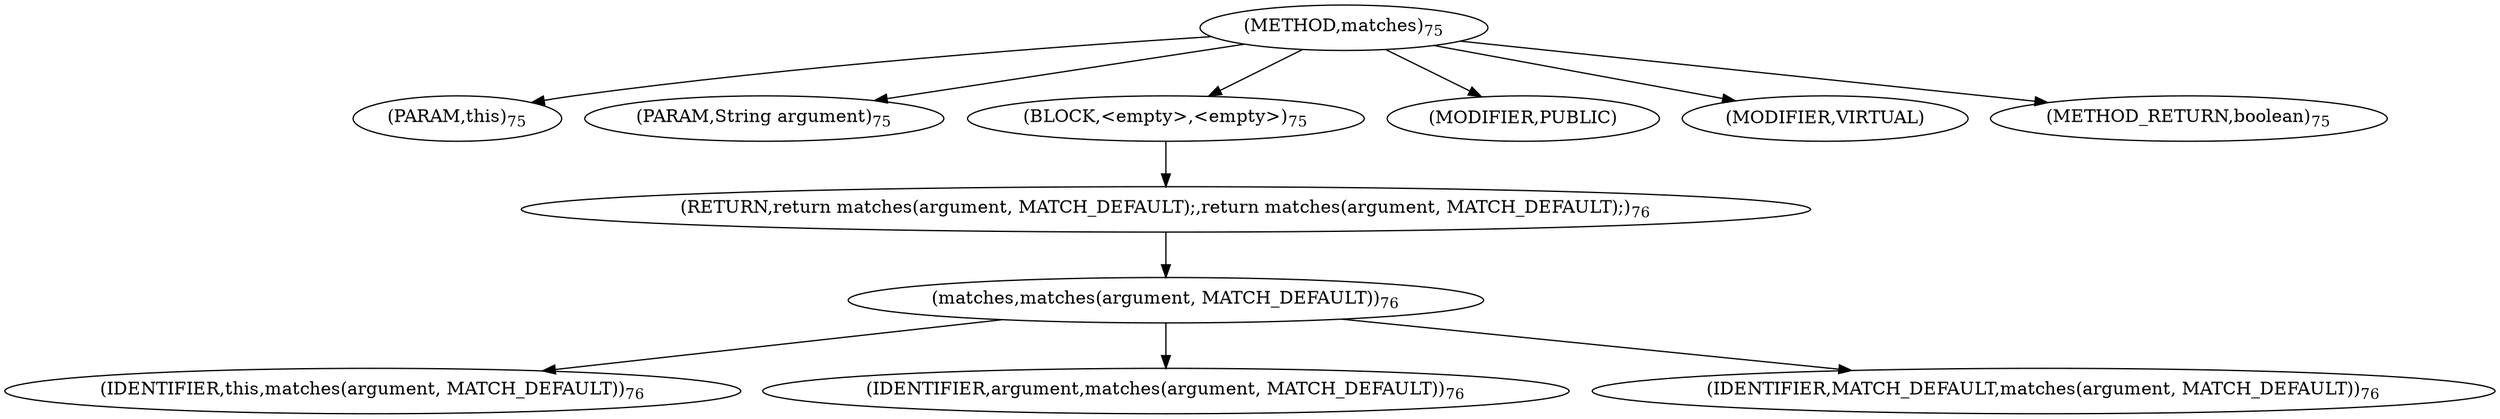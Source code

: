 digraph "matches" {  
"103" [label = <(METHOD,matches)<SUB>75</SUB>> ]
"10" [label = <(PARAM,this)<SUB>75</SUB>> ]
"104" [label = <(PARAM,String argument)<SUB>75</SUB>> ]
"105" [label = <(BLOCK,&lt;empty&gt;,&lt;empty&gt;)<SUB>75</SUB>> ]
"106" [label = <(RETURN,return matches(argument, MATCH_DEFAULT);,return matches(argument, MATCH_DEFAULT);)<SUB>76</SUB>> ]
"107" [label = <(matches,matches(argument, MATCH_DEFAULT))<SUB>76</SUB>> ]
"9" [label = <(IDENTIFIER,this,matches(argument, MATCH_DEFAULT))<SUB>76</SUB>> ]
"108" [label = <(IDENTIFIER,argument,matches(argument, MATCH_DEFAULT))<SUB>76</SUB>> ]
"109" [label = <(IDENTIFIER,MATCH_DEFAULT,matches(argument, MATCH_DEFAULT))<SUB>76</SUB>> ]
"110" [label = <(MODIFIER,PUBLIC)> ]
"111" [label = <(MODIFIER,VIRTUAL)> ]
"112" [label = <(METHOD_RETURN,boolean)<SUB>75</SUB>> ]
  "103" -> "10" 
  "103" -> "104" 
  "103" -> "105" 
  "103" -> "110" 
  "103" -> "111" 
  "103" -> "112" 
  "105" -> "106" 
  "106" -> "107" 
  "107" -> "9" 
  "107" -> "108" 
  "107" -> "109" 
}
